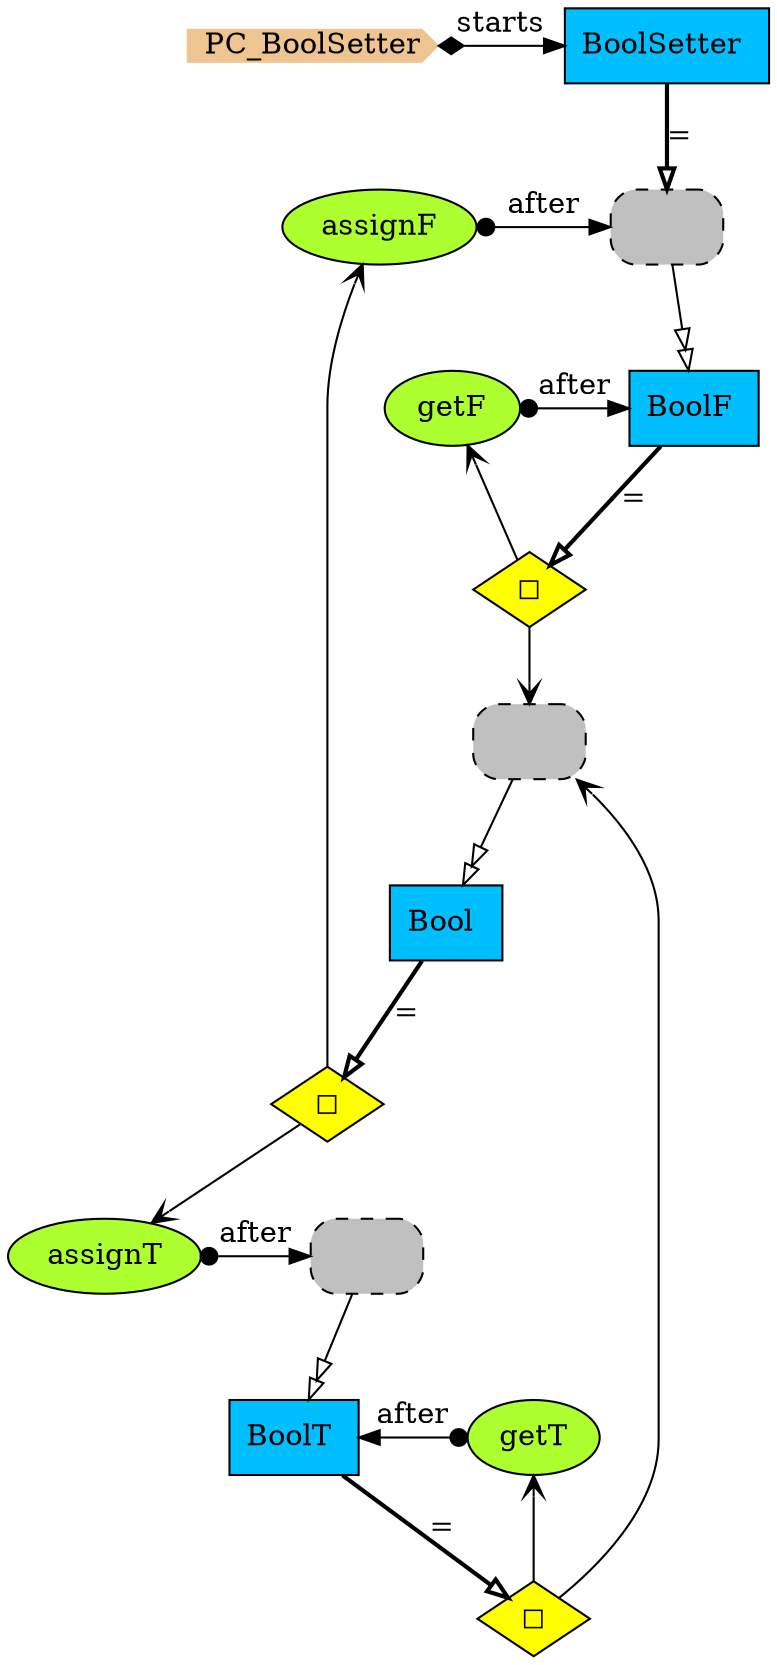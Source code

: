 digraph {
StartN_ [shape = cds,color=burlywood2,style=filled,height=.2,width=.2, label =PC_BoolSetter];
Bool [shape=box,fillcolor=deepskyblue,style = filled,label="Bool "];
assignT [shape=ellipse,fillcolor=greenyellow,style = filled,label="assignT"];
RefBoolT [shape=rectangle,fillcolor=gray,style="rounded,filled,dashed",label=" "];
BoolT [shape=box,fillcolor=deepskyblue,style = filled,label="BoolT "];
getT [shape=ellipse,fillcolor=greenyellow,style = filled,label="getT"];
BoolF [shape=box,fillcolor=deepskyblue,style = filled,label="BoolF "];
getF [shape=ellipse,fillcolor=greenyellow,style = filled,label="getF"];
OpBoolF [shape=diamond,fillcolor=yellow,style = filled,label="◻︎"];
RefBool [shape=rectangle,fillcolor=gray,style="rounded,filled,dashed",label=" "];
OpBoolT [shape=diamond,fillcolor=yellow,style = filled,label="◻︎"];
RefBoolF [shape=rectangle,fillcolor=gray,style="rounded,filled,dashed",label=" "];
assignF [shape=ellipse,fillcolor=greenyellow,style = filled,label="assignF"];
OpBool [shape=diamond,fillcolor=yellow,style = filled,label="◻︎"];
BoolSetter [shape=box,fillcolor=deepskyblue,style = filled,label="BoolSetter "];

{rank=same;BoolT,getT}
{rank=same;RefBoolT,assignT}
{rank=same;RefBoolF,assignF}
{rank=same;BoolF,getF}
{rank=same;BoolSetter,StartN_}

RefBoolF->BoolF[arrowhead="normalnormal",fillcolor=white,label=" "];
OpBoolF->RefBool[arrowhead="open"];
RefBoolT->BoolT[arrowhead="normalnormal",fillcolor=white,label=" "];
getT->BoolT[arrowtail=dot,dir=both,label="after"];
OpBoolT->getT[arrowhead="open"];
assignT->RefBoolT[arrowtail=dot,dir=both,label="after"];
OpBool->assignT[arrowhead="open"];
Bool->OpBool[arrowhead="onormal",penwidth=2,label="="];
BoolT->OpBoolT[arrowhead="onormal",penwidth=2,label="="];
BoolF->OpBoolF[arrowhead="onormal",penwidth=2,label="="];
BoolSetter->RefBoolF[arrowhead="onormal",penwidth=2,label="="];
StartN_->BoolSetter[arrowtail=diamond,dir=both,label="starts"];
OpBool->assignF[arrowhead="open"];
assignF->RefBoolF[arrowtail=dot,dir=both,label="after"];
OpBoolT->RefBool[arrowhead="open"];
RefBool->Bool[arrowhead="normalnormal",fillcolor=white,label=" "];
OpBoolF->getF[arrowhead="open"];
getF->BoolF[arrowtail=dot,dir=both,label="after"];
}